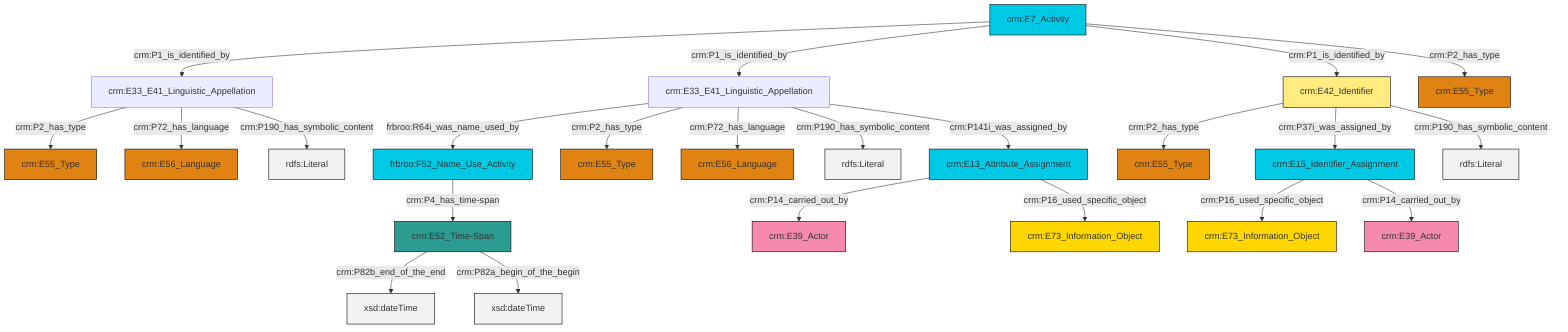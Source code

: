 graph TD
classDef Literal fill:#f2f2f2,stroke:#000000;
classDef CRM_Entity fill:#FFFFFF,stroke:#000000;
classDef Temporal_Entity fill:#00C9E6, stroke:#000000;
classDef Type fill:#E18312, stroke:#000000;
classDef Time-Span fill:#2C9C91, stroke:#000000;
classDef Appellation fill:#FFEB7F, stroke:#000000;
classDef Place fill:#008836, stroke:#000000;
classDef Persistent_Item fill:#B266B2, stroke:#000000;
classDef Conceptual_Object fill:#FFD700, stroke:#000000;
classDef Physical_Thing fill:#D2B48C, stroke:#000000;
classDef Actor fill:#f58aad, stroke:#000000;
classDef PC_Classes fill:#4ce600, stroke:#000000;
classDef Multi fill:#cccccc,stroke:#000000;

0["crm:E42_Identifier"]:::Appellation -->|crm:P2_has_type| 1["crm:E55_Type"]:::Type
0["crm:E42_Identifier"]:::Appellation -->|crm:P37i_was_assigned_by| 8["crm:E15_Identifier_Assignment"]:::Temporal_Entity
4["crm:E7_Activity"]:::Temporal_Entity -->|crm:P1_is_identified_by| 9["crm:E33_E41_Linguistic_Appellation"]:::Default
4["crm:E7_Activity"]:::Temporal_Entity -->|crm:P1_is_identified_by| 10["crm:E33_E41_Linguistic_Appellation"]:::Default
11["crm:E13_Attribute_Assignment"]:::Temporal_Entity -->|crm:P14_carried_out_by| 12["crm:E39_Actor"]:::Actor
9["crm:E33_E41_Linguistic_Appellation"]:::Default -->|crm:P2_has_type| 6["crm:E55_Type"]:::Type
8["crm:E15_Identifier_Assignment"]:::Temporal_Entity -->|crm:P16_used_specific_object| 13["crm:E73_Information_Object"]:::Conceptual_Object
10["crm:E33_E41_Linguistic_Appellation"]:::Default -->|frbroo:R64i_was_name_used_by| 14["frbroo:F52_Name_Use_Activity"]:::Temporal_Entity
9["crm:E33_E41_Linguistic_Appellation"]:::Default -->|crm:P72_has_language| 17["crm:E56_Language"]:::Type
9["crm:E33_E41_Linguistic_Appellation"]:::Default -->|crm:P190_has_symbolic_content| 20[rdfs:Literal]:::Literal
0["crm:E42_Identifier"]:::Appellation -->|crm:P190_has_symbolic_content| 21[rdfs:Literal]:::Literal
10["crm:E33_E41_Linguistic_Appellation"]:::Default -->|crm:P2_has_type| 2["crm:E55_Type"]:::Type
18["crm:E52_Time-Span"]:::Time-Span -->|crm:P82b_end_of_the_end| 22[xsd:dateTime]:::Literal
10["crm:E33_E41_Linguistic_Appellation"]:::Default -->|crm:P72_has_language| 15["crm:E56_Language"]:::Type
10["crm:E33_E41_Linguistic_Appellation"]:::Default -->|crm:P190_has_symbolic_content| 25[rdfs:Literal]:::Literal
8["crm:E15_Identifier_Assignment"]:::Temporal_Entity -->|crm:P14_carried_out_by| 26["crm:E39_Actor"]:::Actor
4["crm:E7_Activity"]:::Temporal_Entity -->|crm:P1_is_identified_by| 0["crm:E42_Identifier"]:::Appellation
10["crm:E33_E41_Linguistic_Appellation"]:::Default -->|crm:P141i_was_assigned_by| 11["crm:E13_Attribute_Assignment"]:::Temporal_Entity
14["frbroo:F52_Name_Use_Activity"]:::Temporal_Entity -->|crm:P4_has_time-span| 18["crm:E52_Time-Span"]:::Time-Span
18["crm:E52_Time-Span"]:::Time-Span -->|crm:P82a_begin_of_the_begin| 31[xsd:dateTime]:::Literal
11["crm:E13_Attribute_Assignment"]:::Temporal_Entity -->|crm:P16_used_specific_object| 37["crm:E73_Information_Object"]:::Conceptual_Object
4["crm:E7_Activity"]:::Temporal_Entity -->|crm:P2_has_type| 29["crm:E55_Type"]:::Type